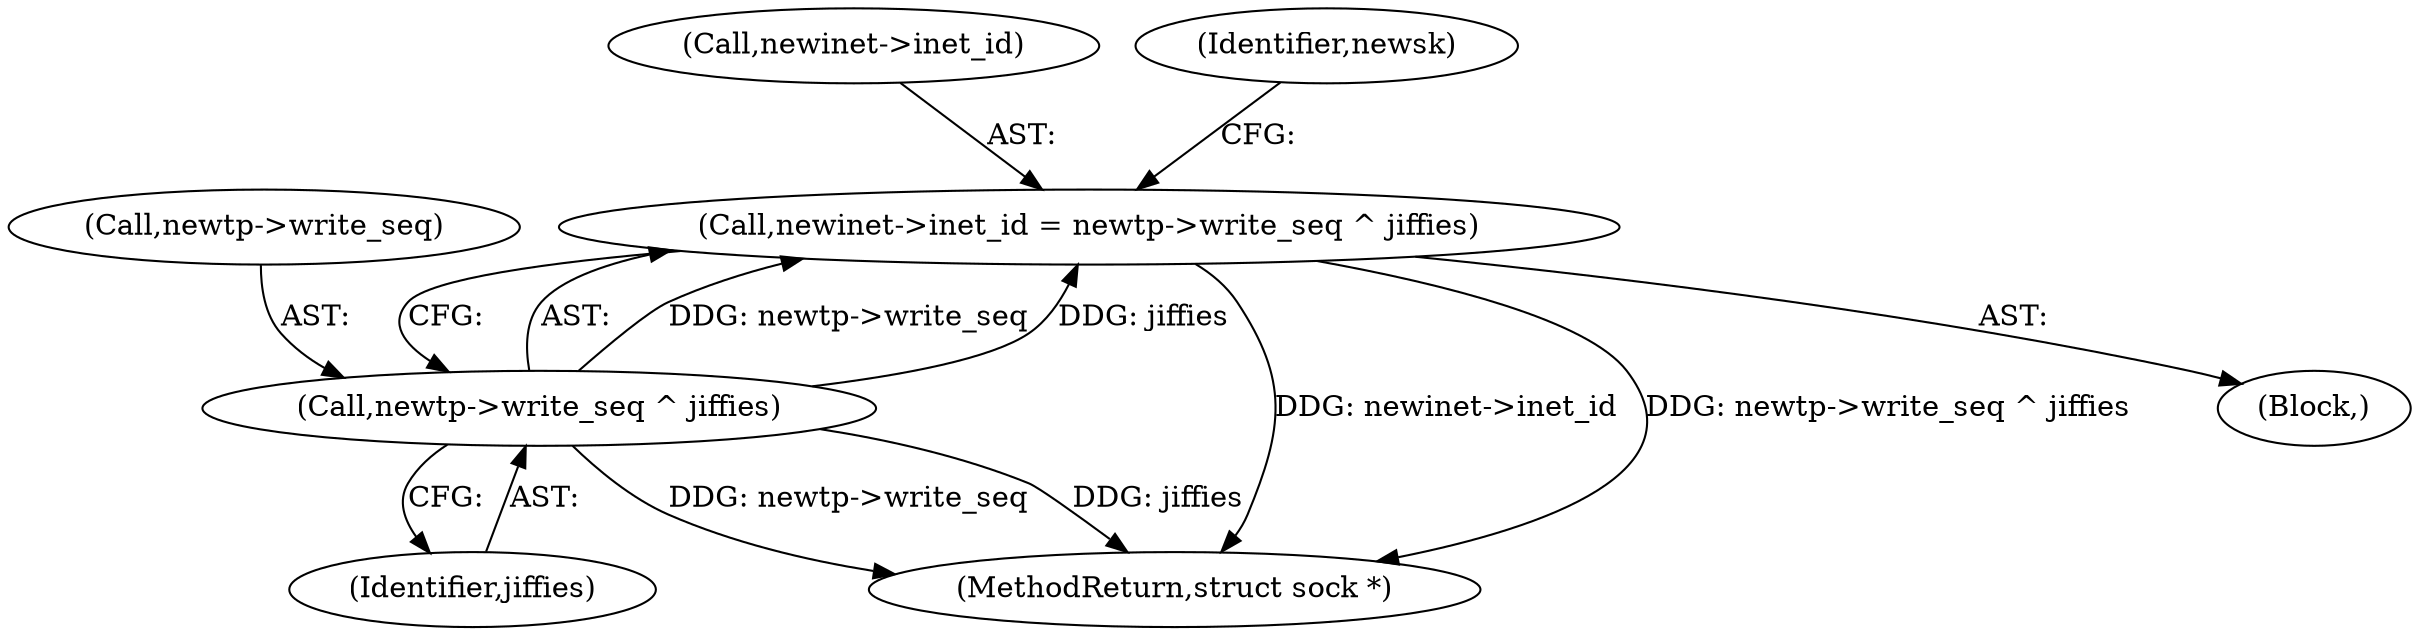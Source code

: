 digraph "0_linux_f6d8bd051c391c1c0458a30b2a7abcd939329259_31@API" {
"1000226" [label="(Call,newinet->inet_id = newtp->write_seq ^ jiffies)"];
"1000230" [label="(Call,newtp->write_seq ^ jiffies)"];
"1000107" [label="(Block,)"];
"1000226" [label="(Call,newinet->inet_id = newtp->write_seq ^ jiffies)"];
"1000234" [label="(Identifier,jiffies)"];
"1000227" [label="(Call,newinet->inet_id)"];
"1000236" [label="(Identifier,newsk)"];
"1000231" [label="(Call,newtp->write_seq)"];
"1000230" [label="(Call,newtp->write_seq ^ jiffies)"];
"1000346" [label="(MethodReturn,struct sock *)"];
"1000226" -> "1000107"  [label="AST: "];
"1000226" -> "1000230"  [label="CFG: "];
"1000227" -> "1000226"  [label="AST: "];
"1000230" -> "1000226"  [label="AST: "];
"1000236" -> "1000226"  [label="CFG: "];
"1000226" -> "1000346"  [label="DDG: newinet->inet_id"];
"1000226" -> "1000346"  [label="DDG: newtp->write_seq ^ jiffies"];
"1000230" -> "1000226"  [label="DDG: newtp->write_seq"];
"1000230" -> "1000226"  [label="DDG: jiffies"];
"1000230" -> "1000234"  [label="CFG: "];
"1000231" -> "1000230"  [label="AST: "];
"1000234" -> "1000230"  [label="AST: "];
"1000230" -> "1000346"  [label="DDG: newtp->write_seq"];
"1000230" -> "1000346"  [label="DDG: jiffies"];
}
